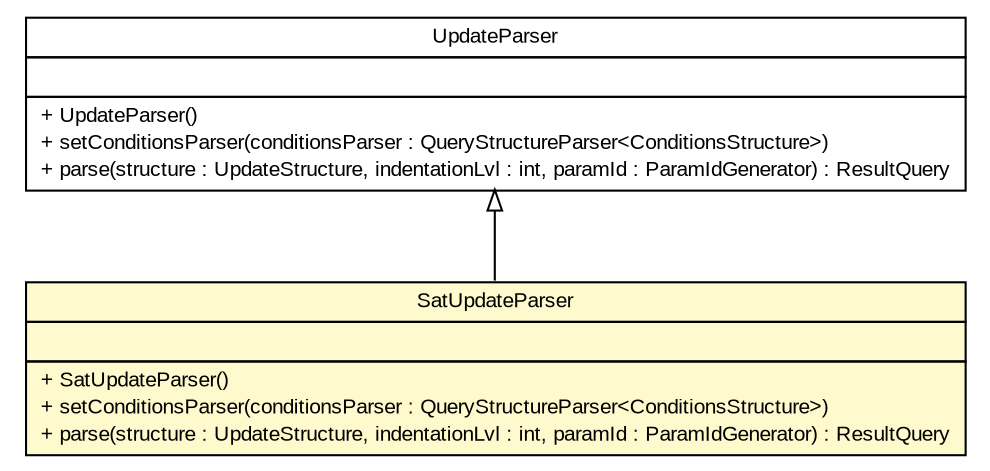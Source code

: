 #!/usr/local/bin/dot
#
# Class diagram 
# Generated by UMLGraph version R5_6 (http://www.umlgraph.org/)
#

digraph G {
	edge [fontname="arial",fontsize=10,labelfontname="arial",labelfontsize=10];
	node [fontname="arial",fontsize=10,shape=plaintext];
	nodesep=0.25;
	ranksep=0.5;
	// br.gov.to.sefaz.persistence.query.parser.update.UpdateParser
	c16401 [label=<<table title="br.gov.to.sefaz.persistence.query.parser.update.UpdateParser" border="0" cellborder="1" cellspacing="0" cellpadding="2" port="p" href="../../../query/parser/update/UpdateParser.html">
		<tr><td><table border="0" cellspacing="0" cellpadding="1">
<tr><td align="center" balign="center"> UpdateParser </td></tr>
		</table></td></tr>
		<tr><td><table border="0" cellspacing="0" cellpadding="1">
<tr><td align="left" balign="left">  </td></tr>
		</table></td></tr>
		<tr><td><table border="0" cellspacing="0" cellpadding="1">
<tr><td align="left" balign="left"> + UpdateParser() </td></tr>
<tr><td align="left" balign="left"> + setConditionsParser(conditionsParser : QueryStructureParser&lt;ConditionsStructure&gt;) </td></tr>
<tr><td align="left" balign="left"> + parse(structure : UpdateStructure, indentationLvl : int, paramId : ParamIdGenerator) : ResultQuery </td></tr>
		</table></td></tr>
		</table>>, URL="../../../query/parser/update/UpdateParser.html", fontname="arial", fontcolor="black", fontsize=10.0];
	// br.gov.to.sefaz.persistence.satquery.parser.update.SatUpdateParser
	c16441 [label=<<table title="br.gov.to.sefaz.persistence.satquery.parser.update.SatUpdateParser" border="0" cellborder="1" cellspacing="0" cellpadding="2" port="p" bgcolor="lemonChiffon" href="./SatUpdateParser.html">
		<tr><td><table border="0" cellspacing="0" cellpadding="1">
<tr><td align="center" balign="center"> SatUpdateParser </td></tr>
		</table></td></tr>
		<tr><td><table border="0" cellspacing="0" cellpadding="1">
<tr><td align="left" balign="left">  </td></tr>
		</table></td></tr>
		<tr><td><table border="0" cellspacing="0" cellpadding="1">
<tr><td align="left" balign="left"> + SatUpdateParser() </td></tr>
<tr><td align="left" balign="left"> + setConditionsParser(conditionsParser : QueryStructureParser&lt;ConditionsStructure&gt;) </td></tr>
<tr><td align="left" balign="left"> + parse(structure : UpdateStructure, indentationLvl : int, paramId : ParamIdGenerator) : ResultQuery </td></tr>
		</table></td></tr>
		</table>>, URL="./SatUpdateParser.html", fontname="arial", fontcolor="black", fontsize=10.0];
	//br.gov.to.sefaz.persistence.satquery.parser.update.SatUpdateParser extends br.gov.to.sefaz.persistence.query.parser.update.UpdateParser
	c16401:p -> c16441:p [dir=back,arrowtail=empty];
}

